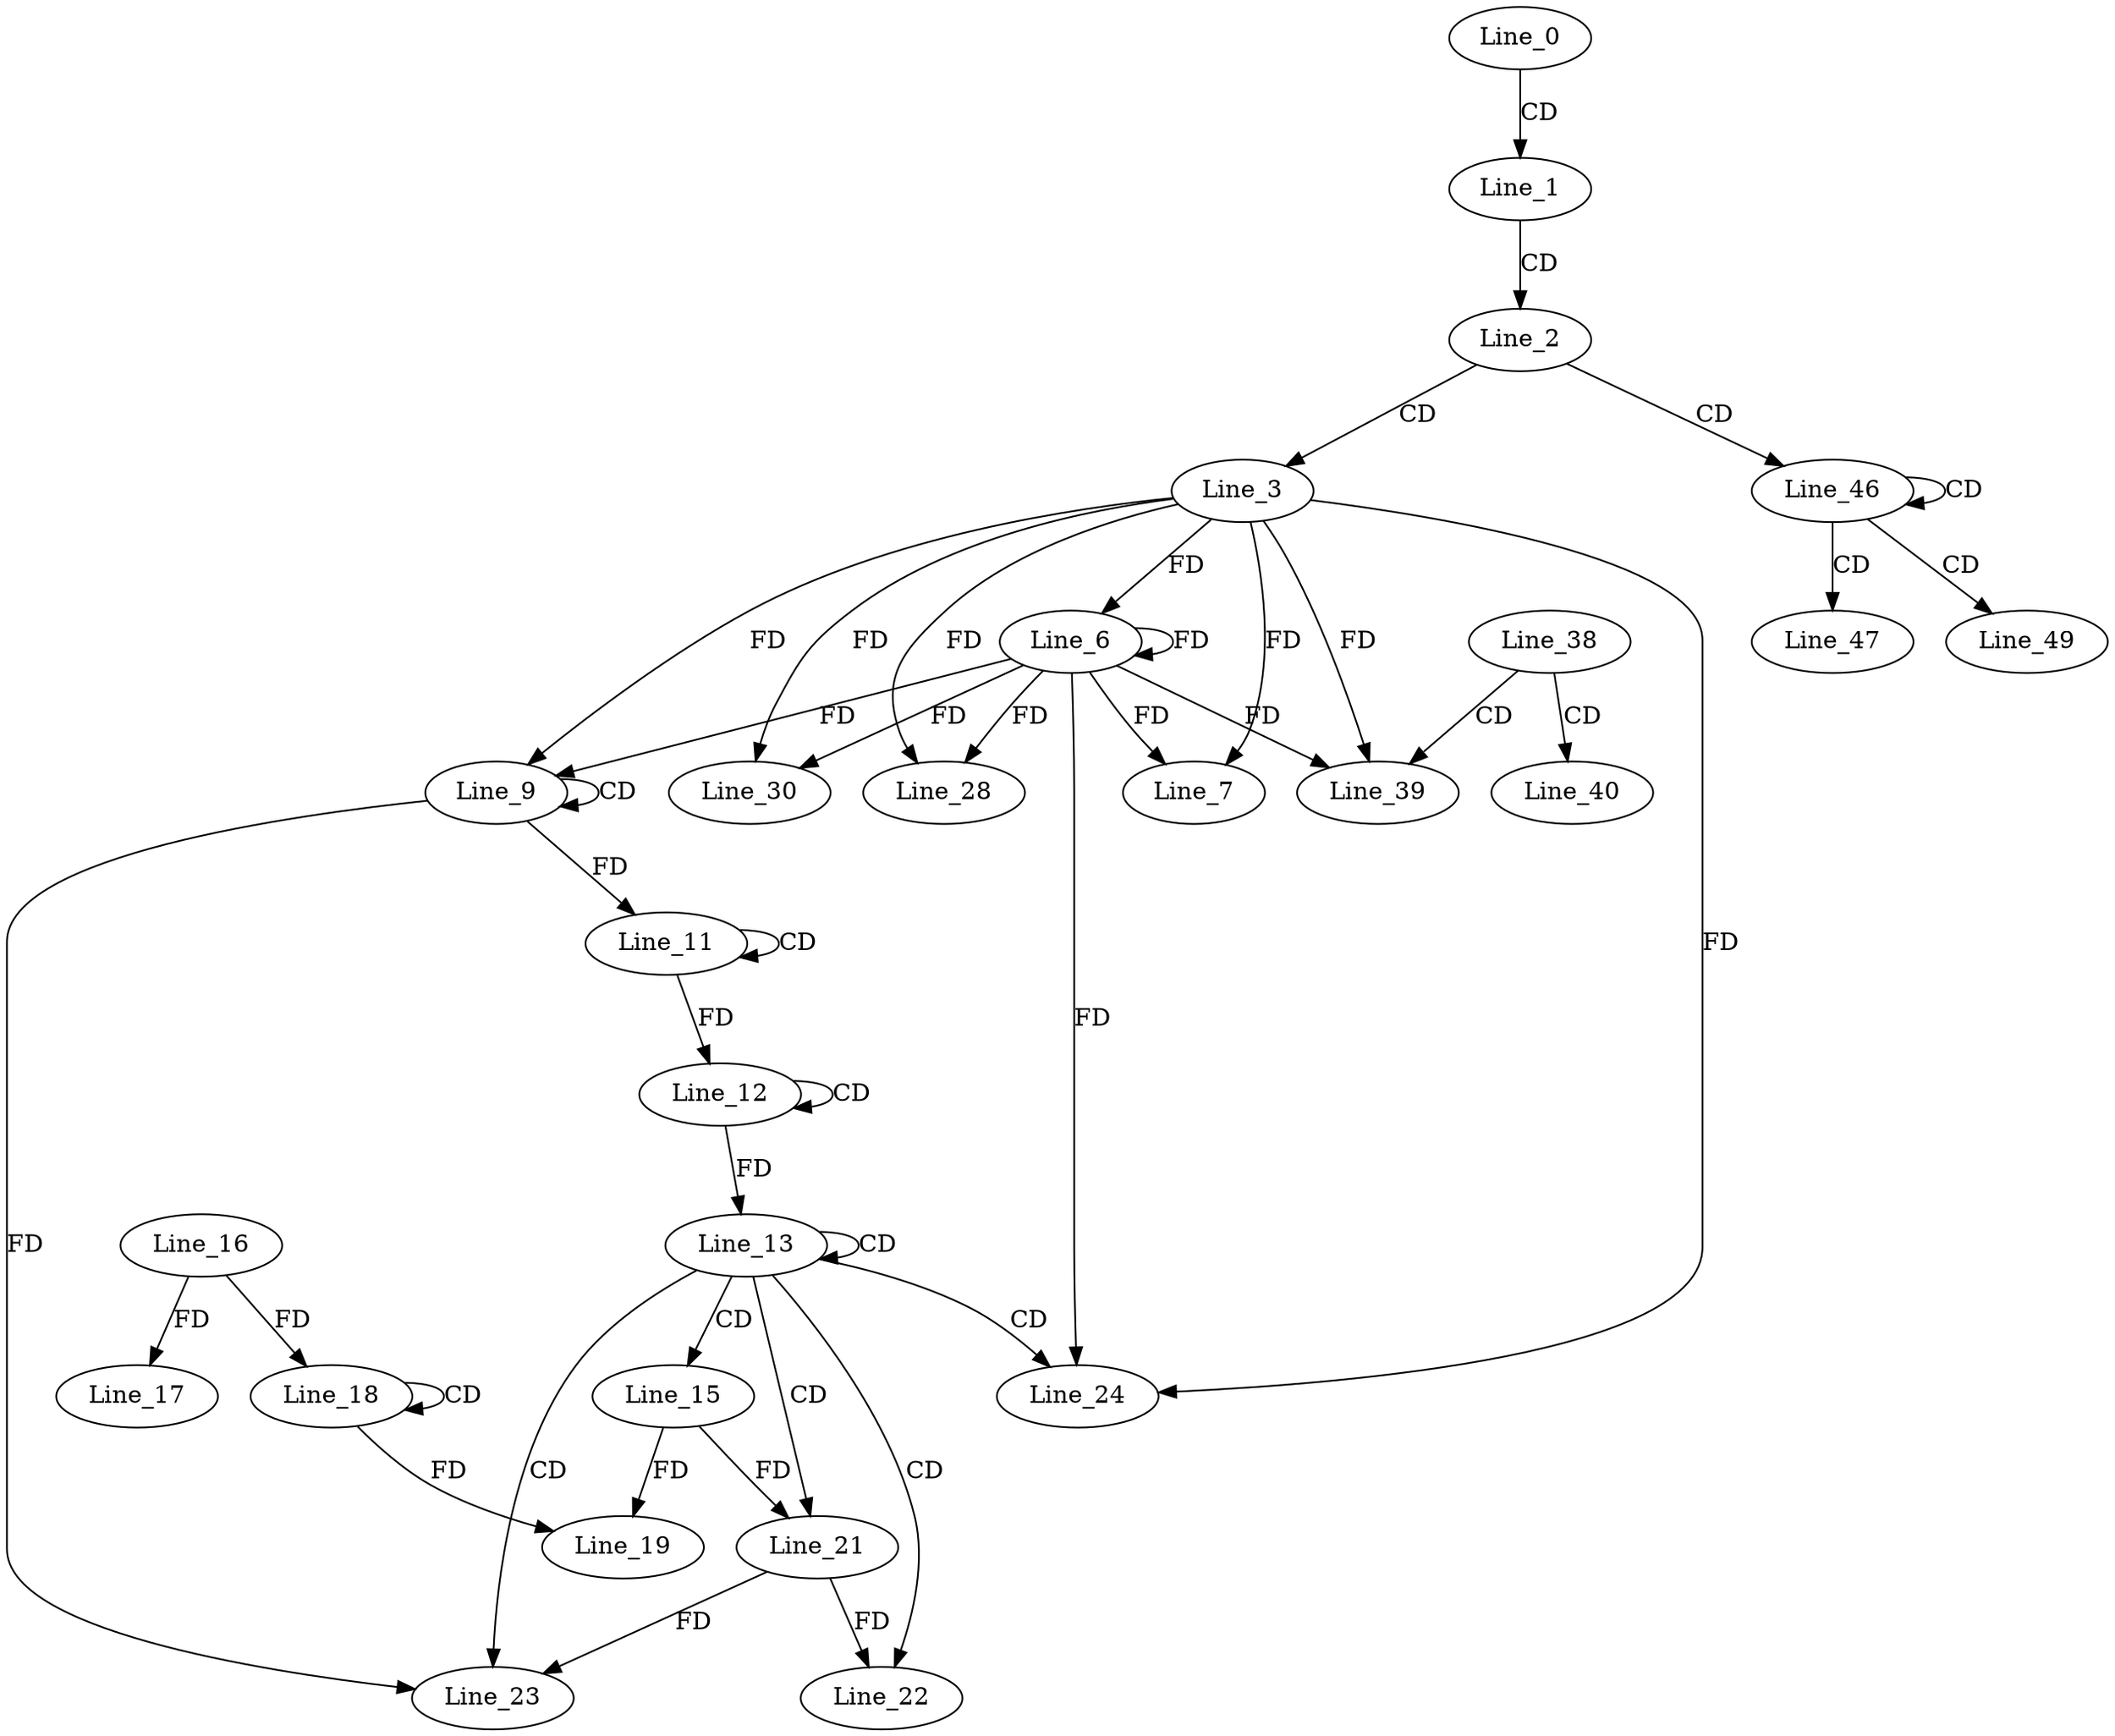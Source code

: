 digraph G {
  Line_0;
  Line_1;
  Line_2;
  Line_3;
  Line_6;
  Line_6;
  Line_7;
  Line_9;
  Line_9;
  Line_11;
  Line_11;
  Line_12;
  Line_12;
  Line_13;
  Line_13;
  Line_13;
  Line_15;
  Line_16;
  Line_17;
  Line_18;
  Line_18;
  Line_19;
  Line_21;
  Line_21;
  Line_22;
  Line_23;
  Line_24;
  Line_28;
  Line_30;
  Line_38;
  Line_39;
  Line_40;
  Line_46;
  Line_46;
  Line_46;
  Line_47;
  Line_49;
  Line_0 -> Line_1 [ label="CD" ];
  Line_1 -> Line_2 [ label="CD" ];
  Line_2 -> Line_3 [ label="CD" ];
  Line_3 -> Line_6 [ label="FD" ];
  Line_6 -> Line_6 [ label="FD" ];
  Line_3 -> Line_7 [ label="FD" ];
  Line_6 -> Line_7 [ label="FD" ];
  Line_9 -> Line_9 [ label="CD" ];
  Line_3 -> Line_9 [ label="FD" ];
  Line_6 -> Line_9 [ label="FD" ];
  Line_11 -> Line_11 [ label="CD" ];
  Line_9 -> Line_11 [ label="FD" ];
  Line_12 -> Line_12 [ label="CD" ];
  Line_11 -> Line_12 [ label="FD" ];
  Line_13 -> Line_13 [ label="CD" ];
  Line_12 -> Line_13 [ label="FD" ];
  Line_13 -> Line_15 [ label="CD" ];
  Line_16 -> Line_17 [ label="FD" ];
  Line_18 -> Line_18 [ label="CD" ];
  Line_16 -> Line_18 [ label="FD" ];
  Line_15 -> Line_19 [ label="FD" ];
  Line_18 -> Line_19 [ label="FD" ];
  Line_13 -> Line_21 [ label="CD" ];
  Line_15 -> Line_21 [ label="FD" ];
  Line_13 -> Line_22 [ label="CD" ];
  Line_21 -> Line_22 [ label="FD" ];
  Line_13 -> Line_23 [ label="CD" ];
  Line_9 -> Line_23 [ label="FD" ];
  Line_21 -> Line_23 [ label="FD" ];
  Line_13 -> Line_24 [ label="CD" ];
  Line_3 -> Line_24 [ label="FD" ];
  Line_6 -> Line_24 [ label="FD" ];
  Line_3 -> Line_28 [ label="FD" ];
  Line_6 -> Line_28 [ label="FD" ];
  Line_3 -> Line_30 [ label="FD" ];
  Line_6 -> Line_30 [ label="FD" ];
  Line_38 -> Line_39 [ label="CD" ];
  Line_3 -> Line_39 [ label="FD" ];
  Line_6 -> Line_39 [ label="FD" ];
  Line_38 -> Line_40 [ label="CD" ];
  Line_2 -> Line_46 [ label="CD" ];
  Line_46 -> Line_46 [ label="CD" ];
  Line_46 -> Line_47 [ label="CD" ];
  Line_46 -> Line_49 [ label="CD" ];
}
